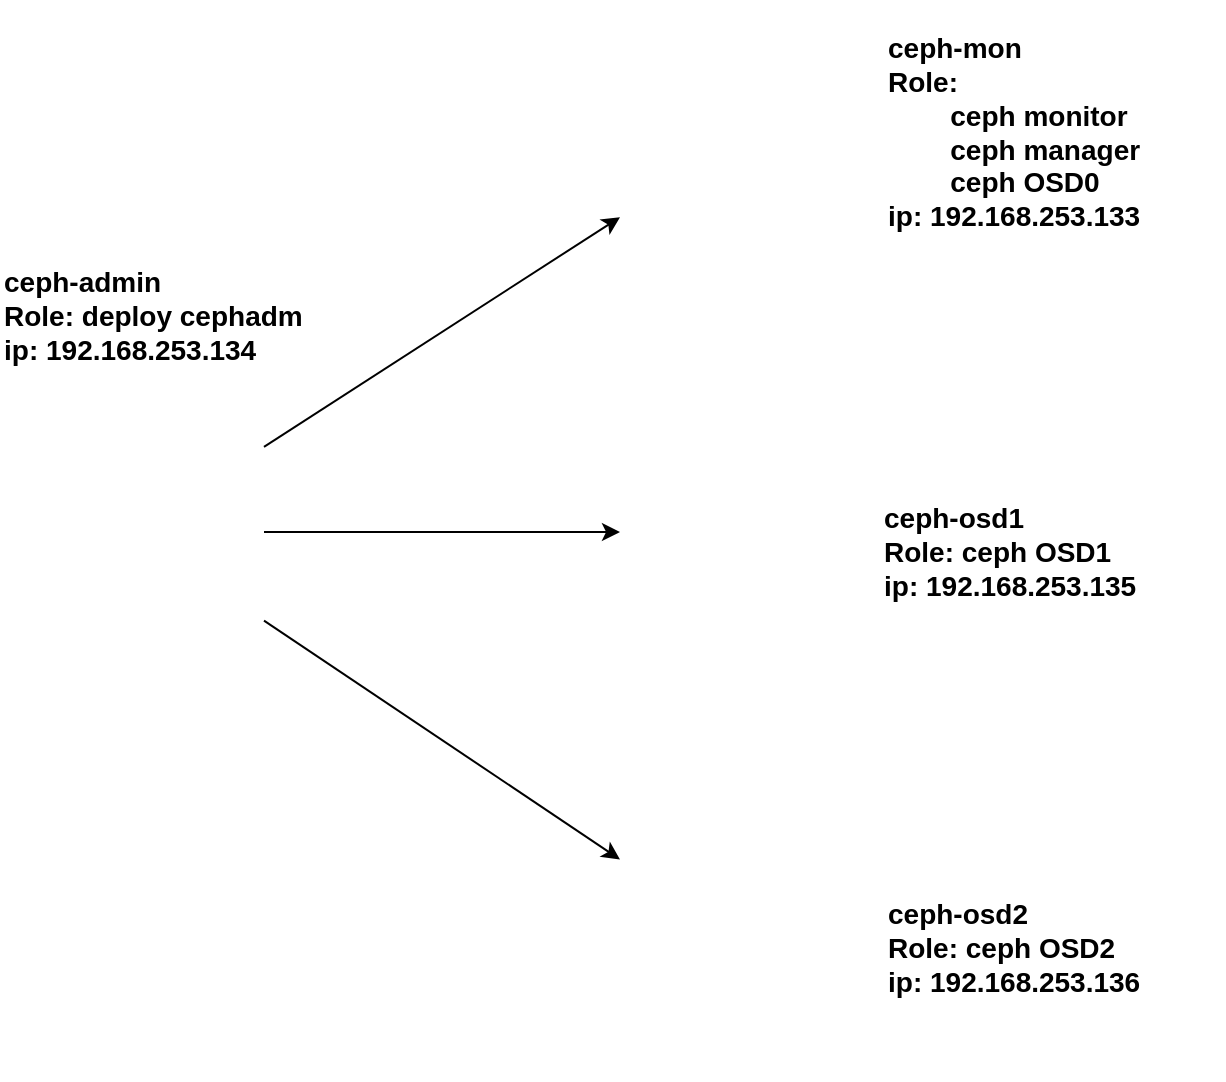 <mxfile version="21.6.9" type="device">
  <diagram name="Page-1" id="Tlnvadh14PchqNPdG1ud">
    <mxGraphModel dx="1050" dy="542" grid="1" gridSize="10" guides="1" tooltips="1" connect="1" arrows="1" fold="1" page="1" pageScale="1" pageWidth="850" pageHeight="1100" math="0" shadow="0">
      <root>
        <mxCell id="0" />
        <mxCell id="1" parent="0" />
        <mxCell id="o2FG_Hl4qa0g5_bm2fqQ-11" style="edgeStyle=none;rounded=0;orthogonalLoop=1;jettySize=auto;html=1;" edge="1" parent="1" source="o2FG_Hl4qa0g5_bm2fqQ-2" target="o2FG_Hl4qa0g5_bm2fqQ-5">
          <mxGeometry relative="1" as="geometry" />
        </mxCell>
        <mxCell id="o2FG_Hl4qa0g5_bm2fqQ-14" style="edgeStyle=none;rounded=0;orthogonalLoop=1;jettySize=auto;html=1;" edge="1" parent="1" source="o2FG_Hl4qa0g5_bm2fqQ-2" target="o2FG_Hl4qa0g5_bm2fqQ-4">
          <mxGeometry relative="1" as="geometry" />
        </mxCell>
        <mxCell id="o2FG_Hl4qa0g5_bm2fqQ-16" style="edgeStyle=none;rounded=0;orthogonalLoop=1;jettySize=auto;html=1;" edge="1" parent="1" source="o2FG_Hl4qa0g5_bm2fqQ-2" target="o2FG_Hl4qa0g5_bm2fqQ-3">
          <mxGeometry relative="1" as="geometry" />
        </mxCell>
        <mxCell id="o2FG_Hl4qa0g5_bm2fqQ-2" value="" style="shape=image;verticalLabelPosition=bottom;labelBackgroundColor=default;verticalAlign=top;aspect=fixed;imageAspect=0;image=https://cdn2.iconfinder.com/data/icons/whcompare-isometric-web-hosting-servers/50/value-server-512.png;direction=east;" vertex="1" parent="1">
          <mxGeometry x="100" y="210" width="132" height="132" as="geometry" />
        </mxCell>
        <mxCell id="o2FG_Hl4qa0g5_bm2fqQ-3" value="" style="shape=image;verticalLabelPosition=bottom;labelBackgroundColor=default;verticalAlign=top;aspect=fixed;imageAspect=0;image=https://cdn2.iconfinder.com/data/icons/whcompare-isometric-web-hosting-servers/50/value-server-512.png;" vertex="1" parent="1">
          <mxGeometry x="410" y="418" width="132" height="132" as="geometry" />
        </mxCell>
        <mxCell id="o2FG_Hl4qa0g5_bm2fqQ-4" value="" style="shape=image;verticalLabelPosition=bottom;labelBackgroundColor=default;verticalAlign=top;aspect=fixed;imageAspect=0;image=https://cdn2.iconfinder.com/data/icons/whcompare-isometric-web-hosting-servers/50/value-server-512.png;" vertex="1" parent="1">
          <mxGeometry x="410" y="210" width="132" height="132" as="geometry" />
        </mxCell>
        <mxCell id="o2FG_Hl4qa0g5_bm2fqQ-5" value="" style="shape=image;verticalLabelPosition=bottom;labelBackgroundColor=default;verticalAlign=top;aspect=fixed;imageAspect=0;image=https://cdn2.iconfinder.com/data/icons/whcompare-isometric-web-hosting-servers/50/value-server-512.png;" vertex="1" parent="1">
          <mxGeometry x="410" y="10" width="132" height="132" as="geometry" />
        </mxCell>
        <mxCell id="o2FG_Hl4qa0g5_bm2fqQ-19" value="&lt;font style=&quot;font-size: 14px;&quot;&gt;&lt;b&gt;ceph-admin&lt;br&gt;Role: deploy cephadm&lt;br&gt;ip: 192.168.253.134&lt;/b&gt;&lt;/font&gt;" style="text;html=1;strokeColor=none;fillColor=none;align=left;verticalAlign=middle;whiteSpace=wrap;rounded=0;fontSize=12;fontFamily=Helvetica;fontColor=default;" vertex="1" parent="1">
          <mxGeometry x="100" y="142" width="170" height="52" as="geometry" />
        </mxCell>
        <mxCell id="o2FG_Hl4qa0g5_bm2fqQ-20" value="&lt;font style=&quot;font-size: 14px;&quot;&gt;&lt;b&gt;ceph-osd1&lt;br&gt;Role: ceph OSD1&lt;br&gt;ip: 192.168.253.135&lt;/b&gt;&lt;/font&gt;" style="text;html=1;strokeColor=none;fillColor=none;align=left;verticalAlign=middle;whiteSpace=wrap;rounded=0;fontSize=12;fontFamily=Helvetica;fontColor=default;" vertex="1" parent="1">
          <mxGeometry x="540" y="260" width="170" height="52" as="geometry" />
        </mxCell>
        <mxCell id="o2FG_Hl4qa0g5_bm2fqQ-21" value="&lt;font style=&quot;font-size: 14px;&quot;&gt;&lt;b&gt;ceph-mon&lt;br&gt;Role:&lt;br&gt;&lt;div style=&quot;&quot;&gt;&lt;b style=&quot;background-color: initial;&quot;&gt;&lt;span style=&quot;white-space: pre;&quot;&gt;&#x9;&lt;/span&gt;ceph monitor&lt;/b&gt;&lt;/div&gt;&lt;div style=&quot;&quot;&gt;&lt;b style=&quot;background-color: initial;&quot;&gt;&lt;span style=&quot;white-space: pre;&quot;&gt;&#x9;&lt;/span&gt;ceph manager&lt;/b&gt;&lt;/div&gt;&lt;div style=&quot;&quot;&gt;&lt;b style=&quot;background-color: initial;&quot;&gt;&lt;span style=&quot;white-space: pre;&quot;&gt;&#x9;&lt;/span&gt;ceph OSD0&lt;/b&gt;&lt;/div&gt;ip: 192.168.253.133&lt;/b&gt;&lt;/font&gt;" style="text;html=1;strokeColor=none;fillColor=none;align=left;verticalAlign=middle;whiteSpace=wrap;rounded=0;fontSize=12;fontFamily=Helvetica;fontColor=default;" vertex="1" parent="1">
          <mxGeometry x="542" y="50" width="150" height="52" as="geometry" />
        </mxCell>
        <mxCell id="o2FG_Hl4qa0g5_bm2fqQ-22" value="&lt;font style=&quot;font-size: 14px;&quot;&gt;&lt;b&gt;ceph-osd2&lt;br&gt;Role: ceph OSD2&lt;br&gt;ip: 192.168.253.136&lt;/b&gt;&lt;/font&gt;" style="text;html=1;strokeColor=none;fillColor=none;align=left;verticalAlign=middle;whiteSpace=wrap;rounded=0;fontSize=12;fontFamily=Helvetica;fontColor=default;" vertex="1" parent="1">
          <mxGeometry x="542" y="458" width="170" height="52" as="geometry" />
        </mxCell>
      </root>
    </mxGraphModel>
  </diagram>
</mxfile>
